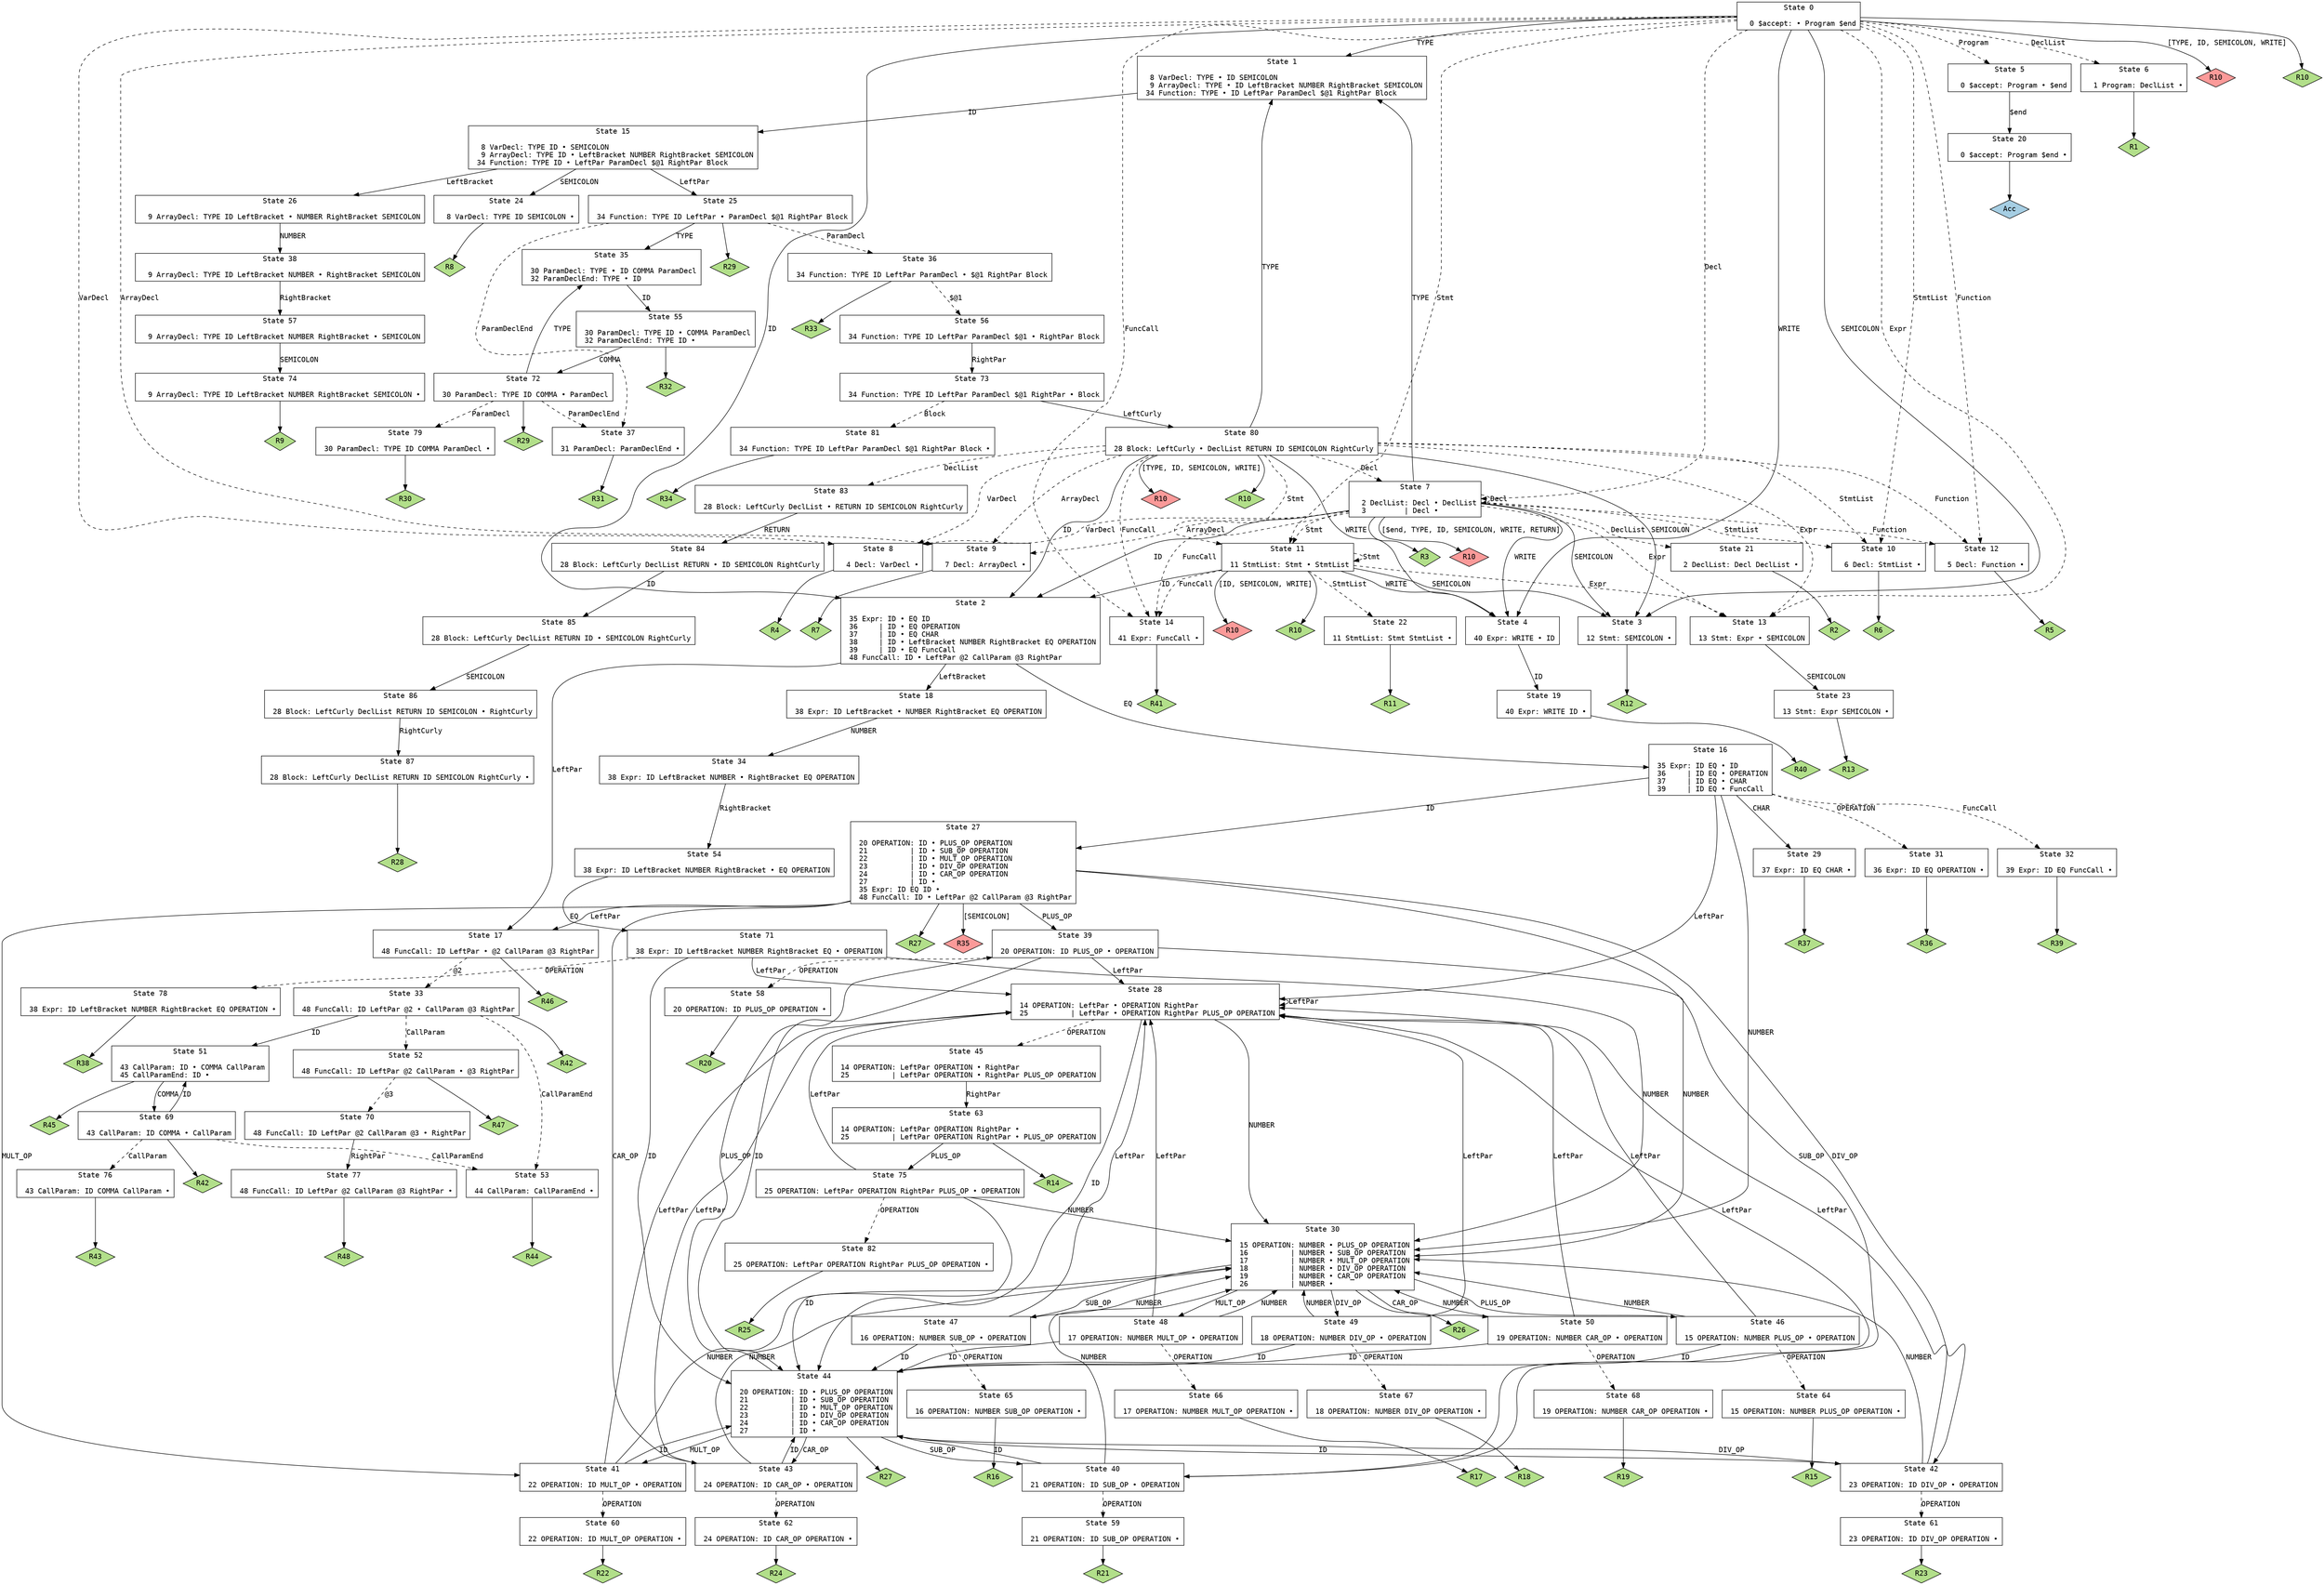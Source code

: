 // Generated by GNU Bison 3.8.2.
// Report bugs to <bug-bison@gnu.org>.
// Home page: <https://www.gnu.org/software/bison/>.

digraph "parser.y"
{
  node [fontname = courier, shape = box, colorscheme = paired6]
  edge [fontname = courier]

  0 [label="State 0\n\l  0 $accept: • Program $end\l"]
  0 -> 1 [style=solid label="TYPE"]
  0 -> 2 [style=solid label="ID"]
  0 -> 3 [style=solid label="SEMICOLON"]
  0 -> 4 [style=solid label="WRITE"]
  0 -> 5 [style=dashed label="Program"]
  0 -> 6 [style=dashed label="DeclList"]
  0 -> 7 [style=dashed label="Decl"]
  0 -> 8 [style=dashed label="VarDecl"]
  0 -> 9 [style=dashed label="ArrayDecl"]
  0 -> 10 [style=dashed label="StmtList"]
  0 -> 11 [style=dashed label="Stmt"]
  0 -> 12 [style=dashed label="Function"]
  0 -> 13 [style=dashed label="Expr"]
  0 -> 14 [style=dashed label="FuncCall"]
  0 -> "0R10d" [label="[TYPE, ID, SEMICOLON, WRITE]", style=solid]
 "0R10d" [label="R10", fillcolor=5, shape=diamond, style=filled]
  0 -> "0R10" [style=solid]
 "0R10" [label="R10", fillcolor=3, shape=diamond, style=filled]
  1 [label="State 1\n\l  8 VarDecl: TYPE • ID SEMICOLON\l  9 ArrayDecl: TYPE • ID LeftBracket NUMBER RightBracket SEMICOLON\l 34 Function: TYPE • ID LeftPar ParamDecl $@1 RightPar Block\l"]
  1 -> 15 [style=solid label="ID"]
  2 [label="State 2\n\l 35 Expr: ID • EQ ID\l 36     | ID • EQ OPERATION\l 37     | ID • EQ CHAR\l 38     | ID • LeftBracket NUMBER RightBracket EQ OPERATION\l 39     | ID • EQ FuncCall\l 48 FuncCall: ID • LeftPar @2 CallParam @3 RightPar\l"]
  2 -> 16 [style=solid label="EQ"]
  2 -> 17 [style=solid label="LeftPar"]
  2 -> 18 [style=solid label="LeftBracket"]
  3 [label="State 3\n\l 12 Stmt: SEMICOLON •\l"]
  3 -> "3R12" [style=solid]
 "3R12" [label="R12", fillcolor=3, shape=diamond, style=filled]
  4 [label="State 4\n\l 40 Expr: WRITE • ID\l"]
  4 -> 19 [style=solid label="ID"]
  5 [label="State 5\n\l  0 $accept: Program • $end\l"]
  5 -> 20 [style=solid label="$end"]
  6 [label="State 6\n\l  1 Program: DeclList •\l"]
  6 -> "6R1" [style=solid]
 "6R1" [label="R1", fillcolor=3, shape=diamond, style=filled]
  7 [label="State 7\n\l  2 DeclList: Decl • DeclList\l  3         | Decl •\l"]
  7 -> 1 [style=solid label="TYPE"]
  7 -> 2 [style=solid label="ID"]
  7 -> 3 [style=solid label="SEMICOLON"]
  7 -> 4 [style=solid label="WRITE"]
  7 -> 21 [style=dashed label="DeclList"]
  7 -> 7 [style=dashed label="Decl"]
  7 -> 8 [style=dashed label="VarDecl"]
  7 -> 9 [style=dashed label="ArrayDecl"]
  7 -> 10 [style=dashed label="StmtList"]
  7 -> 11 [style=dashed label="Stmt"]
  7 -> 12 [style=dashed label="Function"]
  7 -> 13 [style=dashed label="Expr"]
  7 -> 14 [style=dashed label="FuncCall"]
  7 -> "7R3" [style=solid]
 "7R3" [label="R3", fillcolor=3, shape=diamond, style=filled]
  7 -> "7R10d" [label="[$end, TYPE, ID, SEMICOLON, WRITE, RETURN]", style=solid]
 "7R10d" [label="R10", fillcolor=5, shape=diamond, style=filled]
  8 [label="State 8\n\l  4 Decl: VarDecl •\l"]
  8 -> "8R4" [style=solid]
 "8R4" [label="R4", fillcolor=3, shape=diamond, style=filled]
  9 [label="State 9\n\l  7 Decl: ArrayDecl •\l"]
  9 -> "9R7" [style=solid]
 "9R7" [label="R7", fillcolor=3, shape=diamond, style=filled]
  10 [label="State 10\n\l  6 Decl: StmtList •\l"]
  10 -> "10R6" [style=solid]
 "10R6" [label="R6", fillcolor=3, shape=diamond, style=filled]
  11 [label="State 11\n\l 11 StmtList: Stmt • StmtList\l"]
  11 -> 2 [style=solid label="ID"]
  11 -> 3 [style=solid label="SEMICOLON"]
  11 -> 4 [style=solid label="WRITE"]
  11 -> 22 [style=dashed label="StmtList"]
  11 -> 11 [style=dashed label="Stmt"]
  11 -> 13 [style=dashed label="Expr"]
  11 -> 14 [style=dashed label="FuncCall"]
  11 -> "11R10d" [label="[ID, SEMICOLON, WRITE]", style=solid]
 "11R10d" [label="R10", fillcolor=5, shape=diamond, style=filled]
  11 -> "11R10" [style=solid]
 "11R10" [label="R10", fillcolor=3, shape=diamond, style=filled]
  12 [label="State 12\n\l  5 Decl: Function •\l"]
  12 -> "12R5" [style=solid]
 "12R5" [label="R5", fillcolor=3, shape=diamond, style=filled]
  13 [label="State 13\n\l 13 Stmt: Expr • SEMICOLON\l"]
  13 -> 23 [style=solid label="SEMICOLON"]
  14 [label="State 14\n\l 41 Expr: FuncCall •\l"]
  14 -> "14R41" [style=solid]
 "14R41" [label="R41", fillcolor=3, shape=diamond, style=filled]
  15 [label="State 15\n\l  8 VarDecl: TYPE ID • SEMICOLON\l  9 ArrayDecl: TYPE ID • LeftBracket NUMBER RightBracket SEMICOLON\l 34 Function: TYPE ID • LeftPar ParamDecl $@1 RightPar Block\l"]
  15 -> 24 [style=solid label="SEMICOLON"]
  15 -> 25 [style=solid label="LeftPar"]
  15 -> 26 [style=solid label="LeftBracket"]
  16 [label="State 16\n\l 35 Expr: ID EQ • ID\l 36     | ID EQ • OPERATION\l 37     | ID EQ • CHAR\l 39     | ID EQ • FuncCall\l"]
  16 -> 27 [style=solid label="ID"]
  16 -> 28 [style=solid label="LeftPar"]
  16 -> 29 [style=solid label="CHAR"]
  16 -> 30 [style=solid label="NUMBER"]
  16 -> 31 [style=dashed label="OPERATION"]
  16 -> 32 [style=dashed label="FuncCall"]
  17 [label="State 17\n\l 48 FuncCall: ID LeftPar • @2 CallParam @3 RightPar\l"]
  17 -> 33 [style=dashed label="@2"]
  17 -> "17R46" [style=solid]
 "17R46" [label="R46", fillcolor=3, shape=diamond, style=filled]
  18 [label="State 18\n\l 38 Expr: ID LeftBracket • NUMBER RightBracket EQ OPERATION\l"]
  18 -> 34 [style=solid label="NUMBER"]
  19 [label="State 19\n\l 40 Expr: WRITE ID •\l"]
  19 -> "19R40" [style=solid]
 "19R40" [label="R40", fillcolor=3, shape=diamond, style=filled]
  20 [label="State 20\n\l  0 $accept: Program $end •\l"]
  20 -> "20R0" [style=solid]
 "20R0" [label="Acc", fillcolor=1, shape=diamond, style=filled]
  21 [label="State 21\n\l  2 DeclList: Decl DeclList •\l"]
  21 -> "21R2" [style=solid]
 "21R2" [label="R2", fillcolor=3, shape=diamond, style=filled]
  22 [label="State 22\n\l 11 StmtList: Stmt StmtList •\l"]
  22 -> "22R11" [style=solid]
 "22R11" [label="R11", fillcolor=3, shape=diamond, style=filled]
  23 [label="State 23\n\l 13 Stmt: Expr SEMICOLON •\l"]
  23 -> "23R13" [style=solid]
 "23R13" [label="R13", fillcolor=3, shape=diamond, style=filled]
  24 [label="State 24\n\l  8 VarDecl: TYPE ID SEMICOLON •\l"]
  24 -> "24R8" [style=solid]
 "24R8" [label="R8", fillcolor=3, shape=diamond, style=filled]
  25 [label="State 25\n\l 34 Function: TYPE ID LeftPar • ParamDecl $@1 RightPar Block\l"]
  25 -> 35 [style=solid label="TYPE"]
  25 -> 36 [style=dashed label="ParamDecl"]
  25 -> 37 [style=dashed label="ParamDeclEnd"]
  25 -> "25R29" [style=solid]
 "25R29" [label="R29", fillcolor=3, shape=diamond, style=filled]
  26 [label="State 26\n\l  9 ArrayDecl: TYPE ID LeftBracket • NUMBER RightBracket SEMICOLON\l"]
  26 -> 38 [style=solid label="NUMBER"]
  27 [label="State 27\n\l 20 OPERATION: ID • PLUS_OP OPERATION\l 21          | ID • SUB_OP OPERATION\l 22          | ID • MULT_OP OPERATION\l 23          | ID • DIV_OP OPERATION\l 24          | ID • CAR_OP OPERATION\l 27          | ID •\l 35 Expr: ID EQ ID •\l 48 FuncCall: ID • LeftPar @2 CallParam @3 RightPar\l"]
  27 -> 39 [style=solid label="PLUS_OP"]
  27 -> 40 [style=solid label="SUB_OP"]
  27 -> 41 [style=solid label="MULT_OP"]
  27 -> 42 [style=solid label="DIV_OP"]
  27 -> 43 [style=solid label="CAR_OP"]
  27 -> 17 [style=solid label="LeftPar"]
  27 -> "27R27" [style=solid]
 "27R27" [label="R27", fillcolor=3, shape=diamond, style=filled]
  27 -> "27R35d" [label="[SEMICOLON]", style=solid]
 "27R35d" [label="R35", fillcolor=5, shape=diamond, style=filled]
  28 [label="State 28\n\l 14 OPERATION: LeftPar • OPERATION RightPar\l 25          | LeftPar • OPERATION RightPar PLUS_OP OPERATION\l"]
  28 -> 44 [style=solid label="ID"]
  28 -> 28 [style=solid label="LeftPar"]
  28 -> 30 [style=solid label="NUMBER"]
  28 -> 45 [style=dashed label="OPERATION"]
  29 [label="State 29\n\l 37 Expr: ID EQ CHAR •\l"]
  29 -> "29R37" [style=solid]
 "29R37" [label="R37", fillcolor=3, shape=diamond, style=filled]
  30 [label="State 30\n\l 15 OPERATION: NUMBER • PLUS_OP OPERATION\l 16          | NUMBER • SUB_OP OPERATION\l 17          | NUMBER • MULT_OP OPERATION\l 18          | NUMBER • DIV_OP OPERATION\l 19          | NUMBER • CAR_OP OPERATION\l 26          | NUMBER •\l"]
  30 -> 46 [style=solid label="PLUS_OP"]
  30 -> 47 [style=solid label="SUB_OP"]
  30 -> 48 [style=solid label="MULT_OP"]
  30 -> 49 [style=solid label="DIV_OP"]
  30 -> 50 [style=solid label="CAR_OP"]
  30 -> "30R26" [style=solid]
 "30R26" [label="R26", fillcolor=3, shape=diamond, style=filled]
  31 [label="State 31\n\l 36 Expr: ID EQ OPERATION •\l"]
  31 -> "31R36" [style=solid]
 "31R36" [label="R36", fillcolor=3, shape=diamond, style=filled]
  32 [label="State 32\n\l 39 Expr: ID EQ FuncCall •\l"]
  32 -> "32R39" [style=solid]
 "32R39" [label="R39", fillcolor=3, shape=diamond, style=filled]
  33 [label="State 33\n\l 48 FuncCall: ID LeftPar @2 • CallParam @3 RightPar\l"]
  33 -> 51 [style=solid label="ID"]
  33 -> 52 [style=dashed label="CallParam"]
  33 -> 53 [style=dashed label="CallParamEnd"]
  33 -> "33R42" [style=solid]
 "33R42" [label="R42", fillcolor=3, shape=diamond, style=filled]
  34 [label="State 34\n\l 38 Expr: ID LeftBracket NUMBER • RightBracket EQ OPERATION\l"]
  34 -> 54 [style=solid label="RightBracket"]
  35 [label="State 35\n\l 30 ParamDecl: TYPE • ID COMMA ParamDecl\l 32 ParamDeclEnd: TYPE • ID\l"]
  35 -> 55 [style=solid label="ID"]
  36 [label="State 36\n\l 34 Function: TYPE ID LeftPar ParamDecl • $@1 RightPar Block\l"]
  36 -> 56 [style=dashed label="$@1"]
  36 -> "36R33" [style=solid]
 "36R33" [label="R33", fillcolor=3, shape=diamond, style=filled]
  37 [label="State 37\n\l 31 ParamDecl: ParamDeclEnd •\l"]
  37 -> "37R31" [style=solid]
 "37R31" [label="R31", fillcolor=3, shape=diamond, style=filled]
  38 [label="State 38\n\l  9 ArrayDecl: TYPE ID LeftBracket NUMBER • RightBracket SEMICOLON\l"]
  38 -> 57 [style=solid label="RightBracket"]
  39 [label="State 39\n\l 20 OPERATION: ID PLUS_OP • OPERATION\l"]
  39 -> 44 [style=solid label="ID"]
  39 -> 28 [style=solid label="LeftPar"]
  39 -> 30 [style=solid label="NUMBER"]
  39 -> 58 [style=dashed label="OPERATION"]
  40 [label="State 40\n\l 21 OPERATION: ID SUB_OP • OPERATION\l"]
  40 -> 44 [style=solid label="ID"]
  40 -> 28 [style=solid label="LeftPar"]
  40 -> 30 [style=solid label="NUMBER"]
  40 -> 59 [style=dashed label="OPERATION"]
  41 [label="State 41\n\l 22 OPERATION: ID MULT_OP • OPERATION\l"]
  41 -> 44 [style=solid label="ID"]
  41 -> 28 [style=solid label="LeftPar"]
  41 -> 30 [style=solid label="NUMBER"]
  41 -> 60 [style=dashed label="OPERATION"]
  42 [label="State 42\n\l 23 OPERATION: ID DIV_OP • OPERATION\l"]
  42 -> 44 [style=solid label="ID"]
  42 -> 28 [style=solid label="LeftPar"]
  42 -> 30 [style=solid label="NUMBER"]
  42 -> 61 [style=dashed label="OPERATION"]
  43 [label="State 43\n\l 24 OPERATION: ID CAR_OP • OPERATION\l"]
  43 -> 44 [style=solid label="ID"]
  43 -> 28 [style=solid label="LeftPar"]
  43 -> 30 [style=solid label="NUMBER"]
  43 -> 62 [style=dashed label="OPERATION"]
  44 [label="State 44\n\l 20 OPERATION: ID • PLUS_OP OPERATION\l 21          | ID • SUB_OP OPERATION\l 22          | ID • MULT_OP OPERATION\l 23          | ID • DIV_OP OPERATION\l 24          | ID • CAR_OP OPERATION\l 27          | ID •\l"]
  44 -> 39 [style=solid label="PLUS_OP"]
  44 -> 40 [style=solid label="SUB_OP"]
  44 -> 41 [style=solid label="MULT_OP"]
  44 -> 42 [style=solid label="DIV_OP"]
  44 -> 43 [style=solid label="CAR_OP"]
  44 -> "44R27" [style=solid]
 "44R27" [label="R27", fillcolor=3, shape=diamond, style=filled]
  45 [label="State 45\n\l 14 OPERATION: LeftPar OPERATION • RightPar\l 25          | LeftPar OPERATION • RightPar PLUS_OP OPERATION\l"]
  45 -> 63 [style=solid label="RightPar"]
  46 [label="State 46\n\l 15 OPERATION: NUMBER PLUS_OP • OPERATION\l"]
  46 -> 44 [style=solid label="ID"]
  46 -> 28 [style=solid label="LeftPar"]
  46 -> 30 [style=solid label="NUMBER"]
  46 -> 64 [style=dashed label="OPERATION"]
  47 [label="State 47\n\l 16 OPERATION: NUMBER SUB_OP • OPERATION\l"]
  47 -> 44 [style=solid label="ID"]
  47 -> 28 [style=solid label="LeftPar"]
  47 -> 30 [style=solid label="NUMBER"]
  47 -> 65 [style=dashed label="OPERATION"]
  48 [label="State 48\n\l 17 OPERATION: NUMBER MULT_OP • OPERATION\l"]
  48 -> 44 [style=solid label="ID"]
  48 -> 28 [style=solid label="LeftPar"]
  48 -> 30 [style=solid label="NUMBER"]
  48 -> 66 [style=dashed label="OPERATION"]
  49 [label="State 49\n\l 18 OPERATION: NUMBER DIV_OP • OPERATION\l"]
  49 -> 44 [style=solid label="ID"]
  49 -> 28 [style=solid label="LeftPar"]
  49 -> 30 [style=solid label="NUMBER"]
  49 -> 67 [style=dashed label="OPERATION"]
  50 [label="State 50\n\l 19 OPERATION: NUMBER CAR_OP • OPERATION\l"]
  50 -> 44 [style=solid label="ID"]
  50 -> 28 [style=solid label="LeftPar"]
  50 -> 30 [style=solid label="NUMBER"]
  50 -> 68 [style=dashed label="OPERATION"]
  51 [label="State 51\n\l 43 CallParam: ID • COMMA CallParam\l 45 CallParamEnd: ID •\l"]
  51 -> 69 [style=solid label="COMMA"]
  51 -> "51R45" [style=solid]
 "51R45" [label="R45", fillcolor=3, shape=diamond, style=filled]
  52 [label="State 52\n\l 48 FuncCall: ID LeftPar @2 CallParam • @3 RightPar\l"]
  52 -> 70 [style=dashed label="@3"]
  52 -> "52R47" [style=solid]
 "52R47" [label="R47", fillcolor=3, shape=diamond, style=filled]
  53 [label="State 53\n\l 44 CallParam: CallParamEnd •\l"]
  53 -> "53R44" [style=solid]
 "53R44" [label="R44", fillcolor=3, shape=diamond, style=filled]
  54 [label="State 54\n\l 38 Expr: ID LeftBracket NUMBER RightBracket • EQ OPERATION\l"]
  54 -> 71 [style=solid label="EQ"]
  55 [label="State 55\n\l 30 ParamDecl: TYPE ID • COMMA ParamDecl\l 32 ParamDeclEnd: TYPE ID •\l"]
  55 -> 72 [style=solid label="COMMA"]
  55 -> "55R32" [style=solid]
 "55R32" [label="R32", fillcolor=3, shape=diamond, style=filled]
  56 [label="State 56\n\l 34 Function: TYPE ID LeftPar ParamDecl $@1 • RightPar Block\l"]
  56 -> 73 [style=solid label="RightPar"]
  57 [label="State 57\n\l  9 ArrayDecl: TYPE ID LeftBracket NUMBER RightBracket • SEMICOLON\l"]
  57 -> 74 [style=solid label="SEMICOLON"]
  58 [label="State 58\n\l 20 OPERATION: ID PLUS_OP OPERATION •\l"]
  58 -> "58R20" [style=solid]
 "58R20" [label="R20", fillcolor=3, shape=diamond, style=filled]
  59 [label="State 59\n\l 21 OPERATION: ID SUB_OP OPERATION •\l"]
  59 -> "59R21" [style=solid]
 "59R21" [label="R21", fillcolor=3, shape=diamond, style=filled]
  60 [label="State 60\n\l 22 OPERATION: ID MULT_OP OPERATION •\l"]
  60 -> "60R22" [style=solid]
 "60R22" [label="R22", fillcolor=3, shape=diamond, style=filled]
  61 [label="State 61\n\l 23 OPERATION: ID DIV_OP OPERATION •\l"]
  61 -> "61R23" [style=solid]
 "61R23" [label="R23", fillcolor=3, shape=diamond, style=filled]
  62 [label="State 62\n\l 24 OPERATION: ID CAR_OP OPERATION •\l"]
  62 -> "62R24" [style=solid]
 "62R24" [label="R24", fillcolor=3, shape=diamond, style=filled]
  63 [label="State 63\n\l 14 OPERATION: LeftPar OPERATION RightPar •\l 25          | LeftPar OPERATION RightPar • PLUS_OP OPERATION\l"]
  63 -> 75 [style=solid label="PLUS_OP"]
  63 -> "63R14" [style=solid]
 "63R14" [label="R14", fillcolor=3, shape=diamond, style=filled]
  64 [label="State 64\n\l 15 OPERATION: NUMBER PLUS_OP OPERATION •\l"]
  64 -> "64R15" [style=solid]
 "64R15" [label="R15", fillcolor=3, shape=diamond, style=filled]
  65 [label="State 65\n\l 16 OPERATION: NUMBER SUB_OP OPERATION •\l"]
  65 -> "65R16" [style=solid]
 "65R16" [label="R16", fillcolor=3, shape=diamond, style=filled]
  66 [label="State 66\n\l 17 OPERATION: NUMBER MULT_OP OPERATION •\l"]
  66 -> "66R17" [style=solid]
 "66R17" [label="R17", fillcolor=3, shape=diamond, style=filled]
  67 [label="State 67\n\l 18 OPERATION: NUMBER DIV_OP OPERATION •\l"]
  67 -> "67R18" [style=solid]
 "67R18" [label="R18", fillcolor=3, shape=diamond, style=filled]
  68 [label="State 68\n\l 19 OPERATION: NUMBER CAR_OP OPERATION •\l"]
  68 -> "68R19" [style=solid]
 "68R19" [label="R19", fillcolor=3, shape=diamond, style=filled]
  69 [label="State 69\n\l 43 CallParam: ID COMMA • CallParam\l"]
  69 -> 51 [style=solid label="ID"]
  69 -> 76 [style=dashed label="CallParam"]
  69 -> 53 [style=dashed label="CallParamEnd"]
  69 -> "69R42" [style=solid]
 "69R42" [label="R42", fillcolor=3, shape=diamond, style=filled]
  70 [label="State 70\n\l 48 FuncCall: ID LeftPar @2 CallParam @3 • RightPar\l"]
  70 -> 77 [style=solid label="RightPar"]
  71 [label="State 71\n\l 38 Expr: ID LeftBracket NUMBER RightBracket EQ • OPERATION\l"]
  71 -> 44 [style=solid label="ID"]
  71 -> 28 [style=solid label="LeftPar"]
  71 -> 30 [style=solid label="NUMBER"]
  71 -> 78 [style=dashed label="OPERATION"]
  72 [label="State 72\n\l 30 ParamDecl: TYPE ID COMMA • ParamDecl\l"]
  72 -> 35 [style=solid label="TYPE"]
  72 -> 79 [style=dashed label="ParamDecl"]
  72 -> 37 [style=dashed label="ParamDeclEnd"]
  72 -> "72R29" [style=solid]
 "72R29" [label="R29", fillcolor=3, shape=diamond, style=filled]
  73 [label="State 73\n\l 34 Function: TYPE ID LeftPar ParamDecl $@1 RightPar • Block\l"]
  73 -> 80 [style=solid label="LeftCurly"]
  73 -> 81 [style=dashed label="Block"]
  74 [label="State 74\n\l  9 ArrayDecl: TYPE ID LeftBracket NUMBER RightBracket SEMICOLON •\l"]
  74 -> "74R9" [style=solid]
 "74R9" [label="R9", fillcolor=3, shape=diamond, style=filled]
  75 [label="State 75\n\l 25 OPERATION: LeftPar OPERATION RightPar PLUS_OP • OPERATION\l"]
  75 -> 44 [style=solid label="ID"]
  75 -> 28 [style=solid label="LeftPar"]
  75 -> 30 [style=solid label="NUMBER"]
  75 -> 82 [style=dashed label="OPERATION"]
  76 [label="State 76\n\l 43 CallParam: ID COMMA CallParam •\l"]
  76 -> "76R43" [style=solid]
 "76R43" [label="R43", fillcolor=3, shape=diamond, style=filled]
  77 [label="State 77\n\l 48 FuncCall: ID LeftPar @2 CallParam @3 RightPar •\l"]
  77 -> "77R48" [style=solid]
 "77R48" [label="R48", fillcolor=3, shape=diamond, style=filled]
  78 [label="State 78\n\l 38 Expr: ID LeftBracket NUMBER RightBracket EQ OPERATION •\l"]
  78 -> "78R38" [style=solid]
 "78R38" [label="R38", fillcolor=3, shape=diamond, style=filled]
  79 [label="State 79\n\l 30 ParamDecl: TYPE ID COMMA ParamDecl •\l"]
  79 -> "79R30" [style=solid]
 "79R30" [label="R30", fillcolor=3, shape=diamond, style=filled]
  80 [label="State 80\n\l 28 Block: LeftCurly • DeclList RETURN ID SEMICOLON RightCurly\l"]
  80 -> 1 [style=solid label="TYPE"]
  80 -> 2 [style=solid label="ID"]
  80 -> 3 [style=solid label="SEMICOLON"]
  80 -> 4 [style=solid label="WRITE"]
  80 -> 83 [style=dashed label="DeclList"]
  80 -> 7 [style=dashed label="Decl"]
  80 -> 8 [style=dashed label="VarDecl"]
  80 -> 9 [style=dashed label="ArrayDecl"]
  80 -> 10 [style=dashed label="StmtList"]
  80 -> 11 [style=dashed label="Stmt"]
  80 -> 12 [style=dashed label="Function"]
  80 -> 13 [style=dashed label="Expr"]
  80 -> 14 [style=dashed label="FuncCall"]
  80 -> "80R10d" [label="[TYPE, ID, SEMICOLON, WRITE]", style=solid]
 "80R10d" [label="R10", fillcolor=5, shape=diamond, style=filled]
  80 -> "80R10" [style=solid]
 "80R10" [label="R10", fillcolor=3, shape=diamond, style=filled]
  81 [label="State 81\n\l 34 Function: TYPE ID LeftPar ParamDecl $@1 RightPar Block •\l"]
  81 -> "81R34" [style=solid]
 "81R34" [label="R34", fillcolor=3, shape=diamond, style=filled]
  82 [label="State 82\n\l 25 OPERATION: LeftPar OPERATION RightPar PLUS_OP OPERATION •\l"]
  82 -> "82R25" [style=solid]
 "82R25" [label="R25", fillcolor=3, shape=diamond, style=filled]
  83 [label="State 83\n\l 28 Block: LeftCurly DeclList • RETURN ID SEMICOLON RightCurly\l"]
  83 -> 84 [style=solid label="RETURN"]
  84 [label="State 84\n\l 28 Block: LeftCurly DeclList RETURN • ID SEMICOLON RightCurly\l"]
  84 -> 85 [style=solid label="ID"]
  85 [label="State 85\n\l 28 Block: LeftCurly DeclList RETURN ID • SEMICOLON RightCurly\l"]
  85 -> 86 [style=solid label="SEMICOLON"]
  86 [label="State 86\n\l 28 Block: LeftCurly DeclList RETURN ID SEMICOLON • RightCurly\l"]
  86 -> 87 [style=solid label="RightCurly"]
  87 [label="State 87\n\l 28 Block: LeftCurly DeclList RETURN ID SEMICOLON RightCurly •\l"]
  87 -> "87R28" [style=solid]
 "87R28" [label="R28", fillcolor=3, shape=diamond, style=filled]
}
